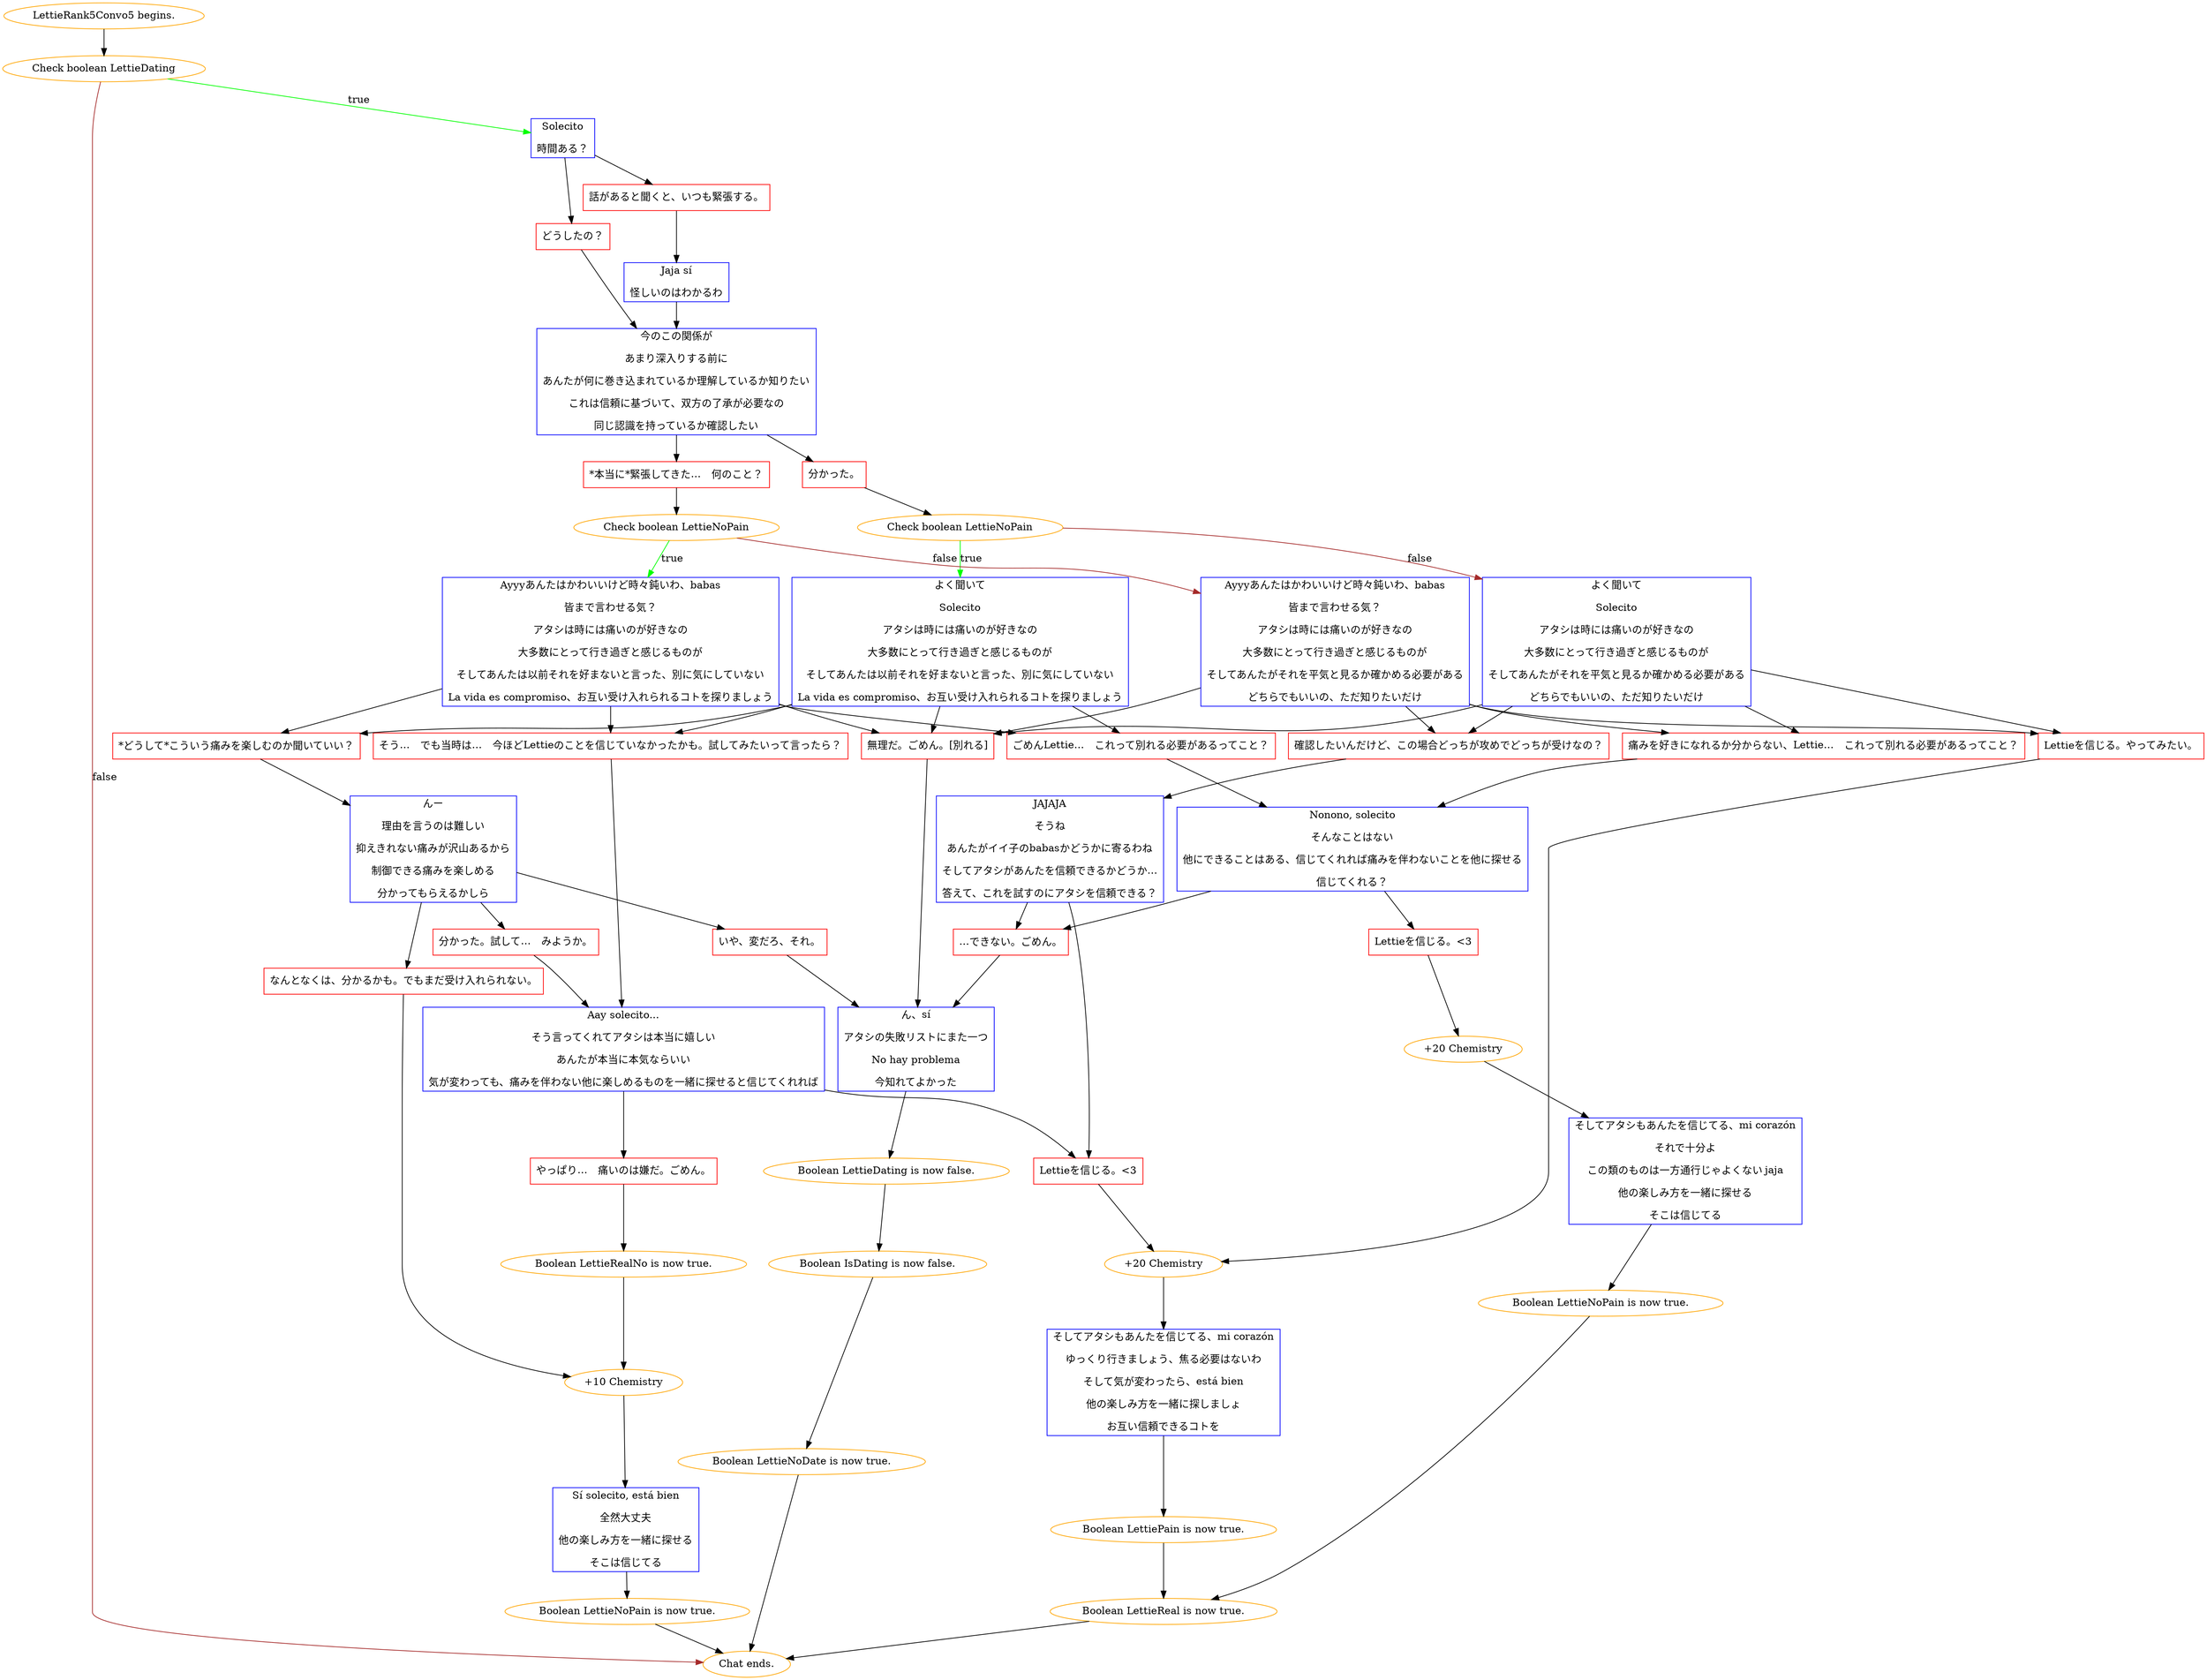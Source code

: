 digraph {
	"LettieRank5Convo5 begins." [color=orange];
		"LettieRank5Convo5 begins." -> j2659188471;
	j2659188471 [label="Check boolean LettieDating",color=orange];
		j2659188471 -> j3242792848 [label=true,color=green];
		j2659188471 -> "Chat ends." [label=false,color=brown];
	j3242792848 [label="Solecito
時間ある？",shape=box,color=blue];
		j3242792848 -> j111874521;
		j3242792848 -> j103450676;
	"Chat ends." [color=orange];
	j111874521 [label="どうしたの？",shape=box,color=red];
		j111874521 -> j3362583082;
	j103450676 [label="話があると聞くと、いつも緊張する。",shape=box,color=red];
		j103450676 -> j1035703479;
	j3362583082 [label="今のこの関係が
あまり深入りする前に
あんたが何に巻き込まれているか理解しているか知りたい
これは信頼に基づいて、双方の了承が必要なの
同じ認識を持っているか確認したい",shape=box,color=blue];
		j3362583082 -> j1799950353;
		j3362583082 -> j482243638;
	j1035703479 [label="Jaja sí
怪しいのはわかるわ",shape=box,color=blue];
		j1035703479 -> j3362583082;
	j1799950353 [label="分かった。",shape=box,color=red];
		j1799950353 -> j3478675834;
	j482243638 [label="*本当に*緊張してきた…　何のこと？",shape=box,color=red];
		j482243638 -> j1381516603;
	j3478675834 [label="Check boolean LettieNoPain",color=orange];
		j3478675834 -> j1271570325 [label=true,color=green];
		j3478675834 -> j1159624825 [label=false,color=brown];
	j1381516603 [label="Check boolean LettieNoPain",color=orange];
		j1381516603 -> j248114538 [label=true,color=green];
		j1381516603 -> j3199297707 [label=false,color=brown];
	j1271570325 [label="よく聞いて
Solecito
アタシは時には痛いのが好きなの
大多数にとって行き過ぎと感じるものが
そしてあんたは以前それを好まないと言った、別に気にしていない
La vida es compromiso、お互い受け入れられるコトを探りましょう",shape=box,color=blue];
		j1271570325 -> j2874924125;
		j1271570325 -> j1987071247;
		j1271570325 -> j65615426;
		j1271570325 -> j3427697529;
	j1159624825 [label="よく聞いて
Solecito
アタシは時には痛いのが好きなの
大多数にとって行き過ぎと感じるものが
そしてあんたがそれを平気と見るか確かめる必要がある
どちらでもいいの、ただ知りたいだけ",shape=box,color=blue];
		j1159624825 -> j3427697529;
		j1159624825 -> j2289203133;
		j1159624825 -> j2904895913;
		j1159624825 -> j1740384634;
	j248114538 [label="Ayyyあんたはかわいいけど時々鈍いわ、babas
皆まで言わせる気？
アタシは時には痛いのが好きなの
大多数にとって行き過ぎと感じるものが
そしてあんたは以前それを好まないと言った、別に気にしていない
La vida es compromiso、お互い受け入れられるコトを探りましょう",shape=box,color=blue];
		j248114538 -> j2874924125;
		j248114538 -> j1987071247;
		j248114538 -> j65615426;
		j248114538 -> j3427697529;
	j3199297707 [label="Ayyyあんたはかわいいけど時々鈍いわ、babas
皆まで言わせる気？
アタシは時には痛いのが好きなの
大多数にとって行き過ぎと感じるものが
そしてあんたがそれを平気と見るか確かめる必要がある
どちらでもいいの、ただ知りたいだけ",shape=box,color=blue];
		j3199297707 -> j3427697529;
		j3199297707 -> j2289203133;
		j3199297707 -> j2904895913;
		j3199297707 -> j1740384634;
	j2874924125 [label="ごめんLettie…　これって別れる必要があるってこと？",shape=box,color=red];
		j2874924125 -> j3832374868;
	j1987071247 [label="そう…　でも当時は…　今ほどLettieのことを信じていなかったかも。試してみたいって言ったら？",shape=box,color=red];
		j1987071247 -> j2429434875;
	j65615426 [label="*どうして*こういう痛みを楽しむのか聞いていい？",shape=box,color=red];
		j65615426 -> j2114726997;
	j3427697529 [label="無理だ。ごめん。[別れる]",shape=box,color=red];
		j3427697529 -> j2808521564;
	j2289203133 [label="確認したいんだけど、この場合どっちが攻めでどっちが受けなの？",shape=box,color=red];
		j2289203133 -> j2361371535;
	j2904895913 [label="Lettieを信じる。やってみたい。",shape=box,color=red];
		j2904895913 -> j4129678451;
	j1740384634 [label="痛みを好きになれるか分からない、Lettie…　これって別れる必要があるってこと？",shape=box,color=red];
		j1740384634 -> j3832374868;
	j3832374868 [label="Nonono, solecito
そんなことはない
他にできることはある、信じてくれれば痛みを伴わないことを他に探せる
信じてくれる？",shape=box,color=blue];
		j3832374868 -> j735338078;
		j3832374868 -> j451292545;
	j2429434875 [label="Aay solecito...
そう言ってくれてアタシは本当に嬉しい
あんたが本当に本気ならいい
気が変わっても、痛みを伴わない他に楽しめるものを一緒に探せると信じてくれれば",shape=box,color=blue];
		j2429434875 -> j1293318972;
		j2429434875 -> j1690434475;
	j2114726997 [label="んー
理由を言うのは難しい
抑えきれない痛みが沢山あるから
制御できる痛みを楽しめる
分かってもらえるかしら",shape=box,color=blue];
		j2114726997 -> j629456350;
		j2114726997 -> j636393147;
		j2114726997 -> j4139128791;
	j2808521564 [label="ん、sí
アタシの失敗リストにまた一つ
No hay problema
今知れてよかった",shape=box,color=blue];
		j2808521564 -> j2548450594;
	j2361371535 [label="JAJAJA
そうね
あんたがイイ子のbabasかどうかに寄るわね
そしてアタシがあんたを信頼できるかどうか…
答えて、これを試すのにアタシを信頼できる？",shape=box,color=blue];
		j2361371535 -> j1293318972;
		j2361371535 -> j451292545;
	j4129678451 [label="+20 Chemistry",color=orange];
		j4129678451 -> j1414267374;
	j735338078 [label="Lettieを信じる。<3",shape=box,color=red];
		j735338078 -> j1642461378;
	j451292545 [label="…できない。ごめん。",shape=box,color=red];
		j451292545 -> j2808521564;
	j1293318972 [label="Lettieを信じる。<3",shape=box,color=red];
		j1293318972 -> j4129678451;
	j1690434475 [label="やっぱり…　痛いのは嫌だ。ごめん。",shape=box,color=red];
		j1690434475 -> j3300112071;
	j629456350 [label="分かった。試して…　みようか。",shape=box,color=red];
		j629456350 -> j2429434875;
	j636393147 [label="なんとなくは、分かるかも。でもまだ受け入れられない。",shape=box,color=red];
		j636393147 -> j499085063;
	j4139128791 [label="いや、変だろ、それ。",shape=box,color=red];
		j4139128791 -> j2808521564;
	j2548450594 [label="Boolean LettieDating is now false.",color=orange];
		j2548450594 -> j4086907321;
	j1414267374 [label="そしてアタシもあんたを信じてる、mi corazón
ゆっくり行きましょう、焦る必要はないわ
そして気が変わったら、está bien
他の楽しみ方を一緒に探しましょ
お互い信頼できるコトを",shape=box,color=blue];
		j1414267374 -> j482436665;
	j1642461378 [label="+20 Chemistry",color=orange];
		j1642461378 -> j1492592880;
	j3300112071 [label="Boolean LettieRealNo is now true.",color=orange];
		j3300112071 -> j499085063;
	j499085063 [label="+10 Chemistry",color=orange];
		j499085063 -> j1769562770;
	j4086907321 [label="Boolean IsDating is now false.",color=orange];
		j4086907321 -> j2703113057;
	j482436665 [label="Boolean LettiePain is now true.",color=orange];
		j482436665 -> j1472871842;
	j1492592880 [label="そしてアタシもあんたを信じてる、mi corazón
それで十分よ
この類のものは一方通行じゃよくない jaja
他の楽しみ方を一緒に探せる
そこは信じてる",shape=box,color=blue];
		j1492592880 -> j1979783562;
	j1769562770 [label="Sí solecito, está bien
全然大丈夫
他の楽しみ方を一緒に探せる
そこは信じてる",shape=box,color=blue];
		j1769562770 -> j1152979255;
	j2703113057 [label="Boolean LettieNoDate is now true.",color=orange];
		j2703113057 -> "Chat ends.";
	j1472871842 [label="Boolean LettieReal is now true.",color=orange];
		j1472871842 -> "Chat ends.";
	j1979783562 [label="Boolean LettieNoPain is now true.",color=orange];
		j1979783562 -> j1472871842;
	j1152979255 [label="Boolean LettieNoPain is now true.",color=orange];
		j1152979255 -> "Chat ends.";
}
